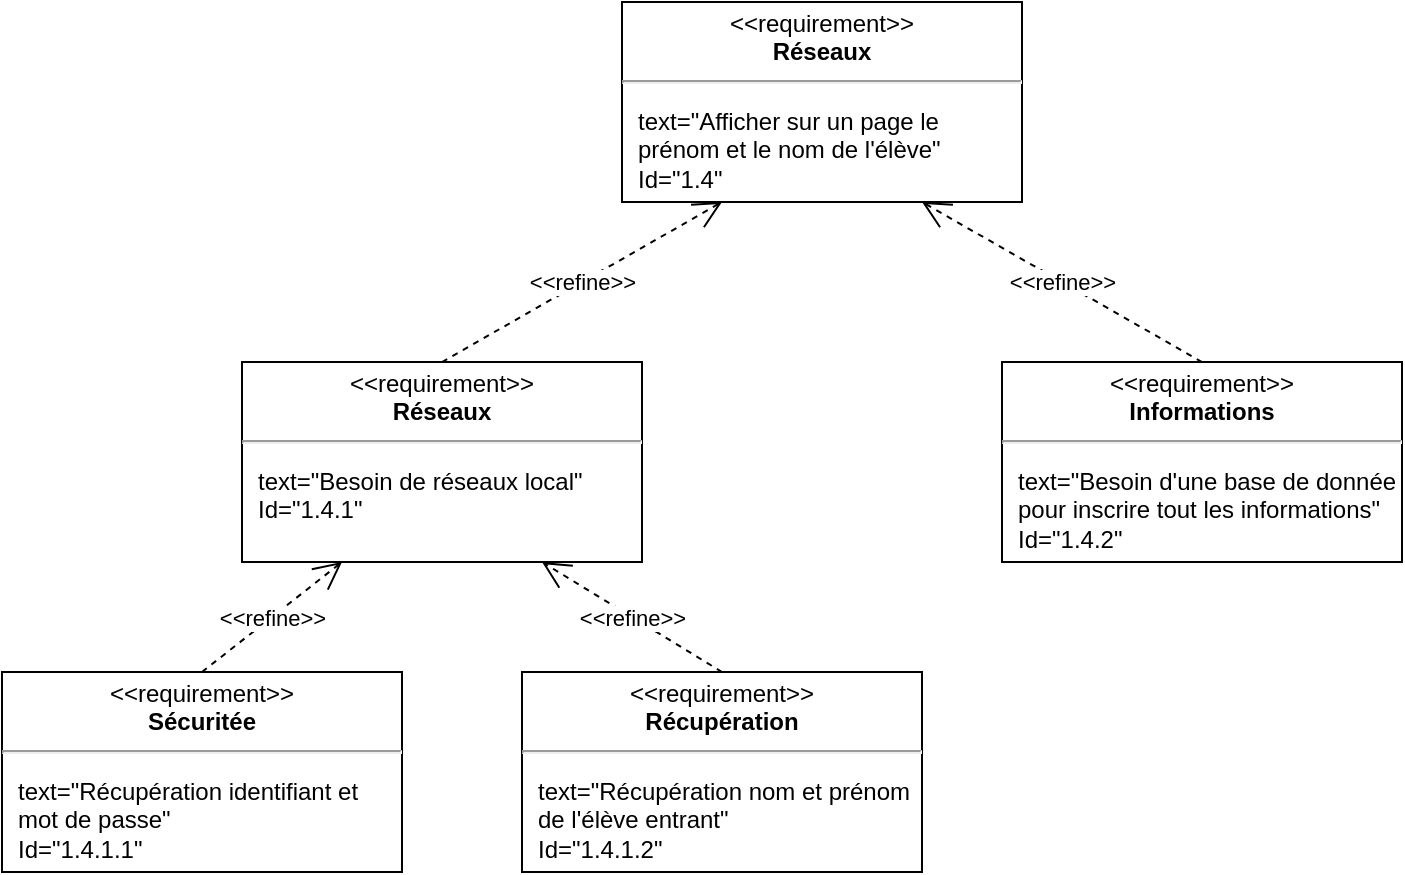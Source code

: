 <mxfile version="21.1.1" type="github">
  <diagram id="C5RBs43oDa-KdzZeNtuy" name="Page-1">
    <mxGraphModel dx="1377" dy="796" grid="1" gridSize="10" guides="1" tooltips="1" connect="1" arrows="1" fold="1" page="1" pageScale="1" pageWidth="827" pageHeight="1169" math="0" shadow="0">
      <root>
        <mxCell id="WIyWlLk6GJQsqaUBKTNV-0" />
        <mxCell id="WIyWlLk6GJQsqaUBKTNV-1" parent="WIyWlLk6GJQsqaUBKTNV-0" />
        <mxCell id="GaJeN53Z4AxEjJQTAGhH-0" value="&lt;p style=&quot;margin:0px;margin-top:4px;text-align:center;&quot;&gt;&amp;lt;&amp;lt;requirement&amp;gt;&amp;gt;&lt;br&gt;&lt;b&gt;Réseaux&lt;/b&gt;&lt;/p&gt;&lt;hr&gt;&lt;p&gt;&lt;/p&gt;&lt;p style=&quot;margin:0px;margin-left:8px;text-align:left;&quot;&gt;text=&quot;Besoin de réseaux local&quot;&lt;br&gt;Id=&quot;1.4.&lt;span style=&quot;background-color: initial;&quot;&gt;1&quot;&lt;/span&gt;&lt;/p&gt;" style="shape=rect;overflow=fill;html=1;whiteSpace=wrap;align=center;" vertex="1" parent="WIyWlLk6GJQsqaUBKTNV-1">
          <mxGeometry x="150" y="330" width="200" height="100" as="geometry" />
        </mxCell>
        <mxCell id="GaJeN53Z4AxEjJQTAGhH-6" value="&lt;p style=&quot;margin:0px;margin-top:4px;text-align:center;&quot;&gt;&amp;lt;&amp;lt;requirement&amp;gt;&amp;gt;&lt;br&gt;&lt;b&gt;Sécuritée&lt;/b&gt;&lt;/p&gt;&lt;hr&gt;&lt;p&gt;&lt;/p&gt;&lt;p style=&quot;margin:0px;margin-left:8px;text-align:left;&quot;&gt;text=&quot;Récupération identifiant et mot de passe&quot;&lt;br&gt;Id=&quot;1.4.1.1&quot;&lt;/p&gt;" style="shape=rect;overflow=fill;html=1;whiteSpace=wrap;align=center;" vertex="1" parent="WIyWlLk6GJQsqaUBKTNV-1">
          <mxGeometry x="30" y="485" width="200" height="100" as="geometry" />
        </mxCell>
        <mxCell id="GaJeN53Z4AxEjJQTAGhH-7" value="&lt;p style=&quot;margin:0px;margin-top:4px;text-align:center;&quot;&gt;&amp;lt;&amp;lt;requirement&amp;gt;&amp;gt;&lt;br&gt;&lt;b&gt;Réseaux&lt;/b&gt;&lt;/p&gt;&lt;hr&gt;&lt;p&gt;&lt;/p&gt;&lt;p style=&quot;margin:0px;margin-left:8px;text-align:left;&quot;&gt;text=&quot;Afficher sur un page le prénom et le nom de l&#39;élève&lt;span style=&quot;background-color: initial;&quot;&gt;&quot;&lt;/span&gt;&lt;/p&gt;&lt;p style=&quot;margin:0px;margin-left:8px;text-align:left;&quot;&gt;Id=&quot;1.4&lt;span style=&quot;background-color: initial;&quot;&gt;&quot;&lt;/span&gt;&lt;/p&gt;" style="shape=rect;overflow=fill;html=1;whiteSpace=wrap;align=center;" vertex="1" parent="WIyWlLk6GJQsqaUBKTNV-1">
          <mxGeometry x="340" y="150" width="200" height="100" as="geometry" />
        </mxCell>
        <mxCell id="GaJeN53Z4AxEjJQTAGhH-8" value="&lt;p style=&quot;margin:0px;margin-top:4px;text-align:center;&quot;&gt;&amp;lt;&amp;lt;requirement&amp;gt;&amp;gt;&lt;br&gt;&lt;b&gt;Récupération&lt;/b&gt;&lt;/p&gt;&lt;hr&gt;&lt;p&gt;&lt;/p&gt;&lt;p style=&quot;margin:0px;margin-left:8px;text-align:left;&quot;&gt;text=&quot;Récupération nom et prénom de l&#39;élève entrant&quot;&lt;br&gt;Id=&quot;1.4.1.2&lt;span style=&quot;background-color: initial;&quot;&gt;&quot;&lt;/span&gt;&lt;/p&gt;" style="shape=rect;overflow=fill;html=1;whiteSpace=wrap;align=center;" vertex="1" parent="WIyWlLk6GJQsqaUBKTNV-1">
          <mxGeometry x="290" y="485" width="200" height="100" as="geometry" />
        </mxCell>
        <mxCell id="GaJeN53Z4AxEjJQTAGhH-11" value="&amp;lt;&amp;lt;refine&amp;gt;&amp;gt;" style="endArrow=open;edgeStyle=none;endSize=12;dashed=1;html=1;rounded=0;entryX=0.75;entryY=1;entryDx=0;entryDy=0;exitX=0.5;exitY=0;exitDx=0;exitDy=0;" edge="1" source="GaJeN53Z4AxEjJQTAGhH-8" target="GaJeN53Z4AxEjJQTAGhH-0" parent="WIyWlLk6GJQsqaUBKTNV-1">
          <mxGeometry relative="1" as="geometry">
            <mxPoint x="510" y="430" as="sourcePoint" />
            <mxPoint x="630" y="430" as="targetPoint" />
          </mxGeometry>
        </mxCell>
        <mxCell id="GaJeN53Z4AxEjJQTAGhH-12" value="&amp;lt;&amp;lt;refine&amp;gt;&amp;gt;" style="endArrow=open;edgeStyle=none;endSize=12;dashed=1;html=1;rounded=0;entryX=0.25;entryY=1;entryDx=0;entryDy=0;exitX=0.5;exitY=0;exitDx=0;exitDy=0;" edge="1" parent="WIyWlLk6GJQsqaUBKTNV-1" source="GaJeN53Z4AxEjJQTAGhH-6" target="GaJeN53Z4AxEjJQTAGhH-0">
          <mxGeometry relative="1" as="geometry">
            <mxPoint x="400" y="495" as="sourcePoint" />
            <mxPoint x="310" y="440" as="targetPoint" />
          </mxGeometry>
        </mxCell>
        <mxCell id="GaJeN53Z4AxEjJQTAGhH-13" value="&amp;lt;&amp;lt;refine&amp;gt;&amp;gt;" style="endArrow=open;edgeStyle=none;endSize=12;dashed=1;html=1;rounded=0;entryX=0.25;entryY=1;entryDx=0;entryDy=0;exitX=0.5;exitY=0;exitDx=0;exitDy=0;" edge="1" parent="WIyWlLk6GJQsqaUBKTNV-1" source="GaJeN53Z4AxEjJQTAGhH-0" target="GaJeN53Z4AxEjJQTAGhH-7">
          <mxGeometry relative="1" as="geometry">
            <mxPoint x="400" y="495" as="sourcePoint" />
            <mxPoint x="310" y="440" as="targetPoint" />
          </mxGeometry>
        </mxCell>
        <mxCell id="GaJeN53Z4AxEjJQTAGhH-14" value="&lt;p style=&quot;margin:0px;margin-top:4px;text-align:center;&quot;&gt;&amp;lt;&amp;lt;requirement&amp;gt;&amp;gt;&lt;br&gt;&lt;b&gt;Informations&lt;/b&gt;&lt;/p&gt;&lt;hr&gt;&lt;p&gt;&lt;/p&gt;&lt;p style=&quot;margin:0px;margin-left:8px;text-align:left;&quot;&gt;text=&quot;Besoin d&#39;une base de donnée pour inscrire tout les informations&quot;&lt;br&gt;Id=&quot;1.4.2&lt;span style=&quot;background-color: initial;&quot;&gt;&quot;&lt;/span&gt;&lt;/p&gt;" style="shape=rect;overflow=fill;html=1;whiteSpace=wrap;align=center;" vertex="1" parent="WIyWlLk6GJQsqaUBKTNV-1">
          <mxGeometry x="530" y="330" width="200" height="100" as="geometry" />
        </mxCell>
        <mxCell id="GaJeN53Z4AxEjJQTAGhH-15" value="&amp;lt;&amp;lt;refine&amp;gt;&amp;gt;" style="endArrow=open;edgeStyle=none;endSize=12;dashed=1;html=1;rounded=0;entryX=0.75;entryY=1;entryDx=0;entryDy=0;exitX=0.5;exitY=0;exitDx=0;exitDy=0;" edge="1" parent="WIyWlLk6GJQsqaUBKTNV-1" source="GaJeN53Z4AxEjJQTAGhH-14" target="GaJeN53Z4AxEjJQTAGhH-7">
          <mxGeometry relative="1" as="geometry">
            <mxPoint x="260" y="340" as="sourcePoint" />
            <mxPoint x="400" y="260" as="targetPoint" />
          </mxGeometry>
        </mxCell>
      </root>
    </mxGraphModel>
  </diagram>
</mxfile>
